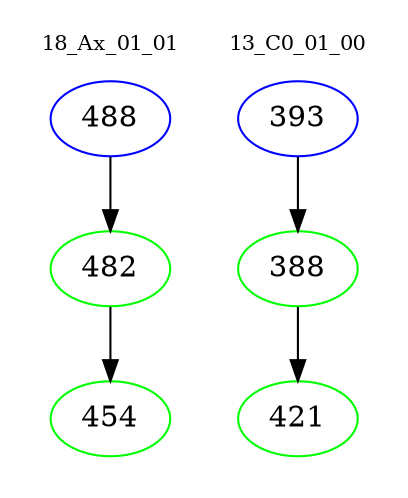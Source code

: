 digraph{
subgraph cluster_0 {
color = white
label = "18_Ax_01_01";
fontsize=10;
T0_488 [label="488", color="blue"]
T0_488 -> T0_482 [color="black"]
T0_482 [label="482", color="green"]
T0_482 -> T0_454 [color="black"]
T0_454 [label="454", color="green"]
}
subgraph cluster_1 {
color = white
label = "13_C0_01_00";
fontsize=10;
T1_393 [label="393", color="blue"]
T1_393 -> T1_388 [color="black"]
T1_388 [label="388", color="green"]
T1_388 -> T1_421 [color="black"]
T1_421 [label="421", color="green"]
}
}
